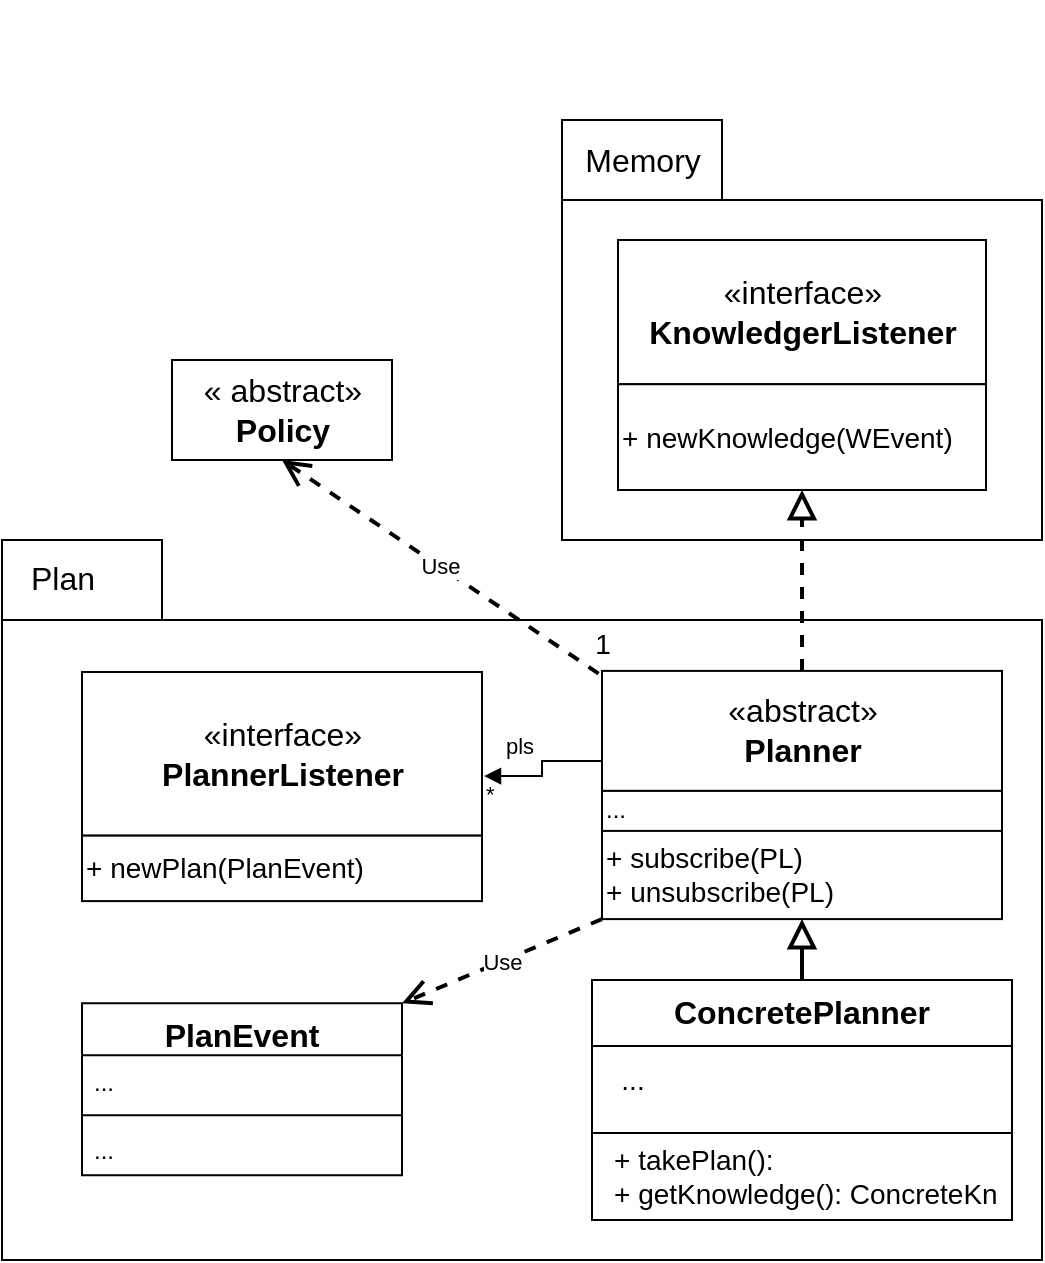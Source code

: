 <mxfile version="18.0.0" type="device"><diagram id="Yqugyijq5YlDbSkAFISn" name="Page-1"><mxGraphModel dx="863" dy="471" grid="1" gridSize="10" guides="1" tooltips="1" connect="1" arrows="1" fold="1" page="1" pageScale="1" pageWidth="827" pageHeight="1169" math="0" shadow="0"><root><mxCell id="0"/><mxCell id="1" parent="0"/><mxCell id="Z8oiKw5DuyH3XKK-OH6--61" value="" style="group" parent="1" vertex="1" connectable="0"><mxGeometry x="400" y="170" width="240" height="210" as="geometry"/></mxCell><mxCell id="Z8oiKw5DuyH3XKK-OH6--8" value="" style="shape=folder;fontStyle=1;spacingTop=10;tabWidth=80;tabHeight=40;tabPosition=left;html=1;" parent="Z8oiKw5DuyH3XKK-OH6--61" vertex="1"><mxGeometry y="60" width="240" height="210" as="geometry"/></mxCell><mxCell id="Z8oiKw5DuyH3XKK-OH6--9" value="&lt;font style=&quot;font-size: 16px&quot;&gt;Memory&lt;/font&gt;" style="text;html=1;align=center;verticalAlign=middle;resizable=0;points=[];autosize=1;strokeColor=none;" parent="Z8oiKw5DuyH3XKK-OH6--61" vertex="1"><mxGeometry x="5.003" y="70" width="70" height="20" as="geometry"/></mxCell><mxCell id="Z8oiKw5DuyH3XKK-OH6--29" value="" style="group" parent="Z8oiKw5DuyH3XKK-OH6--61" vertex="1" connectable="0"><mxGeometry x="28" y="120" width="184" height="125" as="geometry"/></mxCell><mxCell id="Z8oiKw5DuyH3XKK-OH6--30" value="&lt;font style=&quot;font-size: 16px&quot;&gt;«interface»&lt;br&gt;&lt;span style=&quot;font-weight: 700&quot;&gt;KnowledgerListener&lt;/span&gt;&lt;/font&gt;" style="html=1;" parent="Z8oiKw5DuyH3XKK-OH6--29" vertex="1"><mxGeometry width="184" height="72.115" as="geometry"/></mxCell><mxCell id="Z8oiKw5DuyH3XKK-OH6--31" value="&lt;font style=&quot;font-size: 14px&quot;&gt;+ newKnowledge(WEvent)&lt;/font&gt;" style="html=1;align=left;" parent="Z8oiKw5DuyH3XKK-OH6--29" vertex="1"><mxGeometry y="72.115" width="184" height="52.885" as="geometry"/></mxCell><mxCell id="Z8oiKw5DuyH3XKK-OH6--84" style="edgeStyle=orthogonalEdgeStyle;rounded=0;orthogonalLoop=1;jettySize=auto;html=1;exitX=0.5;exitY=0;exitDx=0;exitDy=0;dashed=1;endArrow=block;endFill=0;strokeWidth=2;" parent="1" source="Z8oiKw5DuyH3XKK-OH6--68" edge="1"><mxGeometry relative="1" as="geometry"><mxPoint x="520" y="620" as="targetPoint"/></mxGeometry></mxCell><mxCell id="Z8oiKw5DuyH3XKK-OH6--99" value="knowledge: Object" style="text;html=1;align=center;verticalAlign=middle;resizable=0;points=[];autosize=1;strokeColor=none;" parent="1" vertex="1"><mxGeometry x="430" y="690" width="110" height="20" as="geometry"/></mxCell><mxCell id="Z8oiKw5DuyH3XKK-OH6--66" value="" style="shape=folder;fontStyle=1;spacingTop=10;tabWidth=80;tabHeight=40;tabPosition=left;html=1;" parent="1" vertex="1"><mxGeometry x="120" y="440" width="520" height="360" as="geometry"/></mxCell><mxCell id="Z8oiKw5DuyH3XKK-OH6--67" value="&lt;font style=&quot;font-size: 16px&quot;&gt;Plan&lt;/font&gt;" style="text;html=1;align=center;verticalAlign=middle;resizable=0;points=[];autosize=1;strokeColor=none;" parent="1" vertex="1"><mxGeometry x="125" y="448.571" width="50" height="20" as="geometry"/></mxCell><mxCell id="Z8oiKw5DuyH3XKK-OH6--68" value="ConcretePlanner" style="swimlane;fontStyle=1;align=center;verticalAlign=top;childLayout=stackLayout;horizontal=1;startSize=33;horizontalStack=0;resizeParent=1;resizeParentMax=0;resizeLast=0;collapsible=1;marginBottom=0;fontSize=16;" parent="1" vertex="1"><mxGeometry x="415" y="660" width="210" height="120" as="geometry"><mxRectangle x="1030" y="374" width="120" height="26" as="alternateBounds"/></mxGeometry></mxCell><mxCell id="Z8oiKw5DuyH3XKK-OH6--70" value="" style="line;strokeWidth=1;fillColor=none;align=left;verticalAlign=middle;spacingTop=-1;spacingLeft=3;spacingRight=3;rotatable=0;labelPosition=right;points=[];portConstraint=eastwest;" parent="Z8oiKw5DuyH3XKK-OH6--68" vertex="1"><mxGeometry y="33" width="210" height="87" as="geometry"/></mxCell><mxCell id="Z8oiKw5DuyH3XKK-OH6--79" value="" style="group" parent="1" vertex="1" connectable="0"><mxGeometry x="420" y="505.455" width="200" height="114.55" as="geometry"/></mxCell><mxCell id="Z8oiKw5DuyH3XKK-OH6--80" value="&lt;font style=&quot;font-size: 16px&quot;&gt;«abstract»&lt;br&gt;&lt;span style=&quot;font-weight: 700&quot;&gt;Planner&lt;/span&gt;&lt;/font&gt;" style="html=1;" parent="Z8oiKw5DuyH3XKK-OH6--79" vertex="1"><mxGeometry width="200" height="60" as="geometry"/></mxCell><mxCell id="Z8oiKw5DuyH3XKK-OH6--81" value="&lt;font style=&quot;font-size: 14px&quot;&gt;+ subscribe(PL)&lt;br&gt;+ unsubscribe(PL)&lt;/font&gt;" style="html=1;align=left;" parent="Z8oiKw5DuyH3XKK-OH6--79" vertex="1"><mxGeometry y="79.55" width="200" height="44.55" as="geometry"/></mxCell><mxCell id="SE0HqPY-sKOx8j0aUZb4-3" value="..." style="html=1;align=left;" parent="Z8oiKw5DuyH3XKK-OH6--79" vertex="1"><mxGeometry y="60" width="200" height="20" as="geometry"/></mxCell><mxCell id="9W29mCp-eW1mlxRHia_4-3" value="Use" style="endArrow=open;endSize=10;dashed=1;html=1;rounded=0;exitX=0.414;exitY=1.027;exitDx=0;exitDy=0;entryX=0.5;entryY=1;entryDx=0;entryDy=0;exitPerimeter=0;strokeWidth=2;" parent="1" source="SE0HqPY-sKOx8j0aUZb4-2" target="SE0HqPY-sKOx8j0aUZb4-1" edge="1"><mxGeometry width="160" relative="1" as="geometry"><mxPoint x="620" y="490" as="sourcePoint"/><mxPoint x="255" y="410" as="targetPoint"/></mxGeometry></mxCell><mxCell id="9W29mCp-eW1mlxRHia_4-4" value="" style="group" parent="1" vertex="1" connectable="0"><mxGeometry x="160" y="506.005" width="200" height="114.545" as="geometry"/></mxCell><mxCell id="9W29mCp-eW1mlxRHia_4-5" value="&lt;font style=&quot;font-size: 16px&quot;&gt;«interface»&lt;br&gt;&lt;span style=&quot;font-weight: 700&quot;&gt;PlannerListener&lt;/span&gt;&lt;/font&gt;" style="html=1;" parent="9W29mCp-eW1mlxRHia_4-4" vertex="1"><mxGeometry width="200" height="81.818" as="geometry"/></mxCell><mxCell id="9W29mCp-eW1mlxRHia_4-6" value="&lt;font style=&quot;font-size: 14px&quot;&gt;+ newPlan(PlanEvent)&lt;/font&gt;" style="html=1;align=left;" parent="9W29mCp-eW1mlxRHia_4-4" vertex="1"><mxGeometry y="81.818" width="200" height="32.727" as="geometry"/></mxCell><mxCell id="9W29mCp-eW1mlxRHia_4-7" value="" style="endArrow=block;dashed=1;endFill=0;endSize=10;html=1;rounded=0;exitX=0.5;exitY=0;exitDx=0;exitDy=0;entryX=0.5;entryY=1;entryDx=0;entryDy=0;strokeWidth=2;" parent="1" source="Z8oiKw5DuyH3XKK-OH6--80" target="Z8oiKw5DuyH3XKK-OH6--31" edge="1"><mxGeometry width="160" relative="1" as="geometry"><mxPoint x="620" y="490" as="sourcePoint"/><mxPoint x="780" y="490" as="targetPoint"/></mxGeometry></mxCell><mxCell id="9W29mCp-eW1mlxRHia_4-8" value="" style="endArrow=block;endSize=10;endFill=0;html=1;rounded=0;exitX=0.5;exitY=0;exitDx=0;exitDy=0;entryX=0.5;entryY=1;entryDx=0;entryDy=0;strokeWidth=2;" parent="1" source="Z8oiKw5DuyH3XKK-OH6--68" target="Z8oiKw5DuyH3XKK-OH6--81" edge="1"><mxGeometry width="160" relative="1" as="geometry"><mxPoint x="620" y="490" as="sourcePoint"/><mxPoint x="780" y="490" as="targetPoint"/></mxGeometry></mxCell><mxCell id="9W29mCp-eW1mlxRHia_4-9" value="pls" style="endArrow=block;endFill=1;html=1;edgeStyle=orthogonalEdgeStyle;align=left;verticalAlign=top;rounded=0;exitX=0;exitY=0.75;exitDx=0;exitDy=0;entryX=1.005;entryY=0.636;entryDx=0;entryDy=0;entryPerimeter=0;" parent="1" source="Z8oiKw5DuyH3XKK-OH6--80" target="9W29mCp-eW1mlxRHia_4-5" edge="1"><mxGeometry x="0.728" y="-28" relative="1" as="geometry"><mxPoint x="620" y="490" as="sourcePoint"/><mxPoint x="780" y="490" as="targetPoint"/><mxPoint as="offset"/></mxGeometry></mxCell><mxCell id="9W29mCp-eW1mlxRHia_4-10" value="*" style="edgeLabel;resizable=0;html=1;align=left;verticalAlign=bottom;" parent="9W29mCp-eW1mlxRHia_4-9" connectable="0" vertex="1"><mxGeometry x="-1" relative="1" as="geometry"><mxPoint x="-60" y="25" as="offset"/></mxGeometry></mxCell><mxCell id="9W29mCp-eW1mlxRHia_4-11" value="PlanEvent" style="swimlane;fontStyle=1;align=center;verticalAlign=top;childLayout=stackLayout;horizontal=1;startSize=26;horizontalStack=0;resizeParent=1;resizeParentMax=0;resizeLast=0;collapsible=1;marginBottom=0;fontSize=16;" parent="1" vertex="1"><mxGeometry x="160" y="671.68" width="160" height="86" as="geometry"/></mxCell><mxCell id="9W29mCp-eW1mlxRHia_4-12" value="..." style="text;strokeColor=none;fillColor=none;align=left;verticalAlign=top;spacingLeft=4;spacingRight=4;overflow=hidden;rotatable=0;points=[[0,0.5],[1,0.5]];portConstraint=eastwest;" parent="9W29mCp-eW1mlxRHia_4-11" vertex="1"><mxGeometry y="26" width="160" height="26" as="geometry"/></mxCell><mxCell id="9W29mCp-eW1mlxRHia_4-13" value="" style="line;strokeWidth=1;fillColor=none;align=left;verticalAlign=middle;spacingTop=-1;spacingLeft=3;spacingRight=3;rotatable=0;labelPosition=right;points=[];portConstraint=eastwest;" parent="9W29mCp-eW1mlxRHia_4-11" vertex="1"><mxGeometry y="52" width="160" height="8" as="geometry"/></mxCell><mxCell id="9W29mCp-eW1mlxRHia_4-14" value="..." style="text;strokeColor=none;fillColor=none;align=left;verticalAlign=top;spacingLeft=4;spacingRight=4;overflow=hidden;rotatable=0;points=[[0,0.5],[1,0.5]];portConstraint=eastwest;" parent="9W29mCp-eW1mlxRHia_4-11" vertex="1"><mxGeometry y="60" width="160" height="26" as="geometry"/></mxCell><mxCell id="9W29mCp-eW1mlxRHia_4-15" value="Use" style="endArrow=open;endSize=10;dashed=1;html=1;rounded=0;exitX=0;exitY=1;exitDx=0;exitDy=0;entryX=1;entryY=0;entryDx=0;entryDy=0;strokeWidth=2;jumpSize=4;startSize=5;" parent="1" source="Z8oiKw5DuyH3XKK-OH6--81" target="9W29mCp-eW1mlxRHia_4-11" edge="1"><mxGeometry width="160" relative="1" as="geometry"><mxPoint x="620" y="480" as="sourcePoint"/><mxPoint x="780" y="480" as="targetPoint"/></mxGeometry></mxCell><mxCell id="SE0HqPY-sKOx8j0aUZb4-1" value="&lt;font style=&quot;font-size: 16px&quot;&gt;«&amp;nbsp;abstract»&lt;br&gt;&lt;b&gt;Policy&lt;/b&gt;&lt;/font&gt;" style="html=1;fontSize=14;" parent="1" vertex="1"><mxGeometry x="205" y="350" width="110" height="50" as="geometry"/></mxCell><mxCell id="SE0HqPY-sKOx8j0aUZb4-2" value="&lt;font style=&quot;font-size: 14px&quot;&gt;1&lt;/font&gt;" style="text;html=1;align=center;verticalAlign=middle;resizable=0;points=[];autosize=1;strokeColor=none;fillColor=none;fontSize=16;" parent="1" vertex="1"><mxGeometry x="410" y="476" width="20" height="30" as="geometry"/></mxCell><mxCell id="Z8oiKw5DuyH3XKK-OH6--71" value="+ takePlan():&#10;+ getKnowledge(): ConcreteKn" style="text;strokeColor=none;fillColor=none;align=left;verticalAlign=top;spacingLeft=4;spacingRight=4;overflow=hidden;rotatable=0;points=[[0,0.5],[1,0.5]];portConstraint=eastwest;fontSize=14;" parent="1" vertex="1"><mxGeometry x="420" y="735" width="210" height="37.68" as="geometry"/></mxCell><mxCell id="SE0HqPY-sKOx8j0aUZb4-5" value="..." style="text;html=1;align=center;verticalAlign=middle;resizable=0;points=[];autosize=1;strokeColor=none;fillColor=none;fontSize=14;" parent="1" vertex="1"><mxGeometry x="420" y="700" width="30" height="20" as="geometry"/></mxCell></root></mxGraphModel></diagram></mxfile>